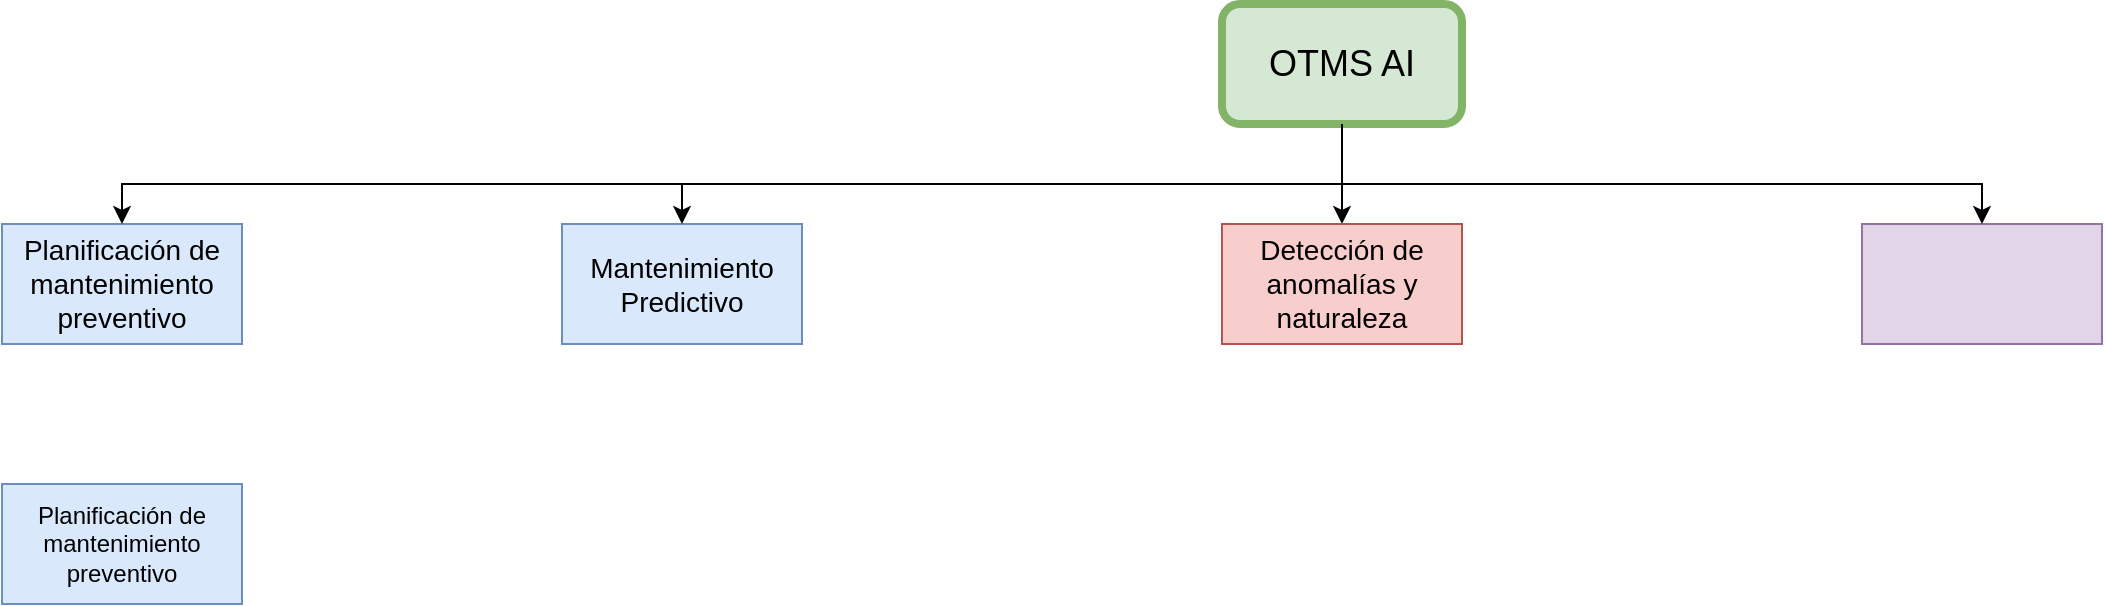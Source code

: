 <mxfile version="24.6.2" type="github">
  <diagram name="Página-1" id="28DYMGYW-lTGbGgKYK9i">
    <mxGraphModel dx="1883" dy="556" grid="1" gridSize="10" guides="1" tooltips="1" connect="1" arrows="1" fold="1" page="1" pageScale="1" pageWidth="827" pageHeight="1169" math="0" shadow="0">
      <root>
        <mxCell id="0" />
        <mxCell id="1" parent="0" />
        <mxCell id="Kg6lwI2vOc3HsI6Ho88o-5" value="" style="edgeStyle=orthogonalEdgeStyle;rounded=0;orthogonalLoop=1;jettySize=auto;html=1;" edge="1" parent="1" source="Kg6lwI2vOc3HsI6Ho88o-1" target="Kg6lwI2vOc3HsI6Ho88o-4">
          <mxGeometry relative="1" as="geometry" />
        </mxCell>
        <mxCell id="Kg6lwI2vOc3HsI6Ho88o-1" value="OTMS AI" style="rounded=1;whiteSpace=wrap;html=1;fillColor=#d5e8d4;strokeColor=#82b366;strokeWidth=4;fontSize=18;" vertex="1" parent="1">
          <mxGeometry x="-60" y="60" width="120" height="60" as="geometry" />
        </mxCell>
        <mxCell id="Kg6lwI2vOc3HsI6Ho88o-2" value="Mantenimiento Predictivo" style="rounded=0;whiteSpace=wrap;html=1;fontSize=14;fillColor=#dae8fc;strokeColor=#6c8ebf;" vertex="1" parent="1">
          <mxGeometry x="-390" y="170" width="120" height="60" as="geometry" />
        </mxCell>
        <mxCell id="Kg6lwI2vOc3HsI6Ho88o-3" value="" style="rounded=0;whiteSpace=wrap;html=1;fontSize=14;fillColor=#e1d5e7;strokeColor=#9673a6;" vertex="1" parent="1">
          <mxGeometry x="260" y="170" width="120" height="60" as="geometry" />
        </mxCell>
        <mxCell id="Kg6lwI2vOc3HsI6Ho88o-4" value="Detección de anomalías y naturaleza" style="rounded=0;whiteSpace=wrap;html=1;fontSize=14;fillColor=#f8cecc;strokeColor=#b85450;" vertex="1" parent="1">
          <mxGeometry x="-60" y="170" width="120" height="60" as="geometry" />
        </mxCell>
        <mxCell id="Kg6lwI2vOc3HsI6Ho88o-9" value="" style="endArrow=classic;html=1;rounded=0;exitX=0.5;exitY=1;exitDx=0;exitDy=0;entryX=0.5;entryY=0;entryDx=0;entryDy=0;" edge="1" parent="1" source="Kg6lwI2vOc3HsI6Ho88o-1" target="Kg6lwI2vOc3HsI6Ho88o-2">
          <mxGeometry width="50" height="50" relative="1" as="geometry">
            <mxPoint x="-210" y="210" as="sourcePoint" />
            <mxPoint x="-160" y="160" as="targetPoint" />
            <Array as="points">
              <mxPoint y="150" />
              <mxPoint x="-330" y="150" />
            </Array>
          </mxGeometry>
        </mxCell>
        <mxCell id="Kg6lwI2vOc3HsI6Ho88o-11" value="" style="edgeStyle=none;orthogonalLoop=1;jettySize=auto;html=1;rounded=0;entryX=0.5;entryY=0;entryDx=0;entryDy=0;" edge="1" parent="1" target="Kg6lwI2vOc3HsI6Ho88o-3">
          <mxGeometry width="80" relative="1" as="geometry">
            <mxPoint y="120" as="sourcePoint" />
            <mxPoint x="30" y="160" as="targetPoint" />
            <Array as="points">
              <mxPoint y="150" />
              <mxPoint x="320" y="150" />
            </Array>
          </mxGeometry>
        </mxCell>
        <mxCell id="Kg6lwI2vOc3HsI6Ho88o-12" value="Planificación de mantenimiento preventivo" style="rounded=0;whiteSpace=wrap;html=1;fontSize=14;fillColor=#dae8fc;strokeColor=#6c8ebf;" vertex="1" parent="1">
          <mxGeometry x="-670" y="170" width="120" height="60" as="geometry" />
        </mxCell>
        <mxCell id="Kg6lwI2vOc3HsI6Ho88o-14" value="Planificación de mantenimiento preventivo" style="rounded=0;whiteSpace=wrap;html=1;fontSize=12;fillColor=#dae8fc;strokeColor=#6c8ebf;" vertex="1" parent="1">
          <mxGeometry x="-670" y="300" width="120" height="60" as="geometry" />
        </mxCell>
        <mxCell id="Kg6lwI2vOc3HsI6Ho88o-15" value="" style="edgeStyle=elbowEdgeStyle;orthogonalLoop=1;jettySize=auto;html=1;rounded=0;elbow=vertical;entryX=0.5;entryY=0;entryDx=0;entryDy=0;" edge="1" parent="1" target="Kg6lwI2vOc3HsI6Ho88o-12">
          <mxGeometry width="80" relative="1" as="geometry">
            <mxPoint x="-330" y="150" as="sourcePoint" />
            <mxPoint x="-450" y="130" as="targetPoint" />
            <Array as="points">
              <mxPoint x="-470" y="150" />
            </Array>
          </mxGeometry>
        </mxCell>
      </root>
    </mxGraphModel>
  </diagram>
</mxfile>
